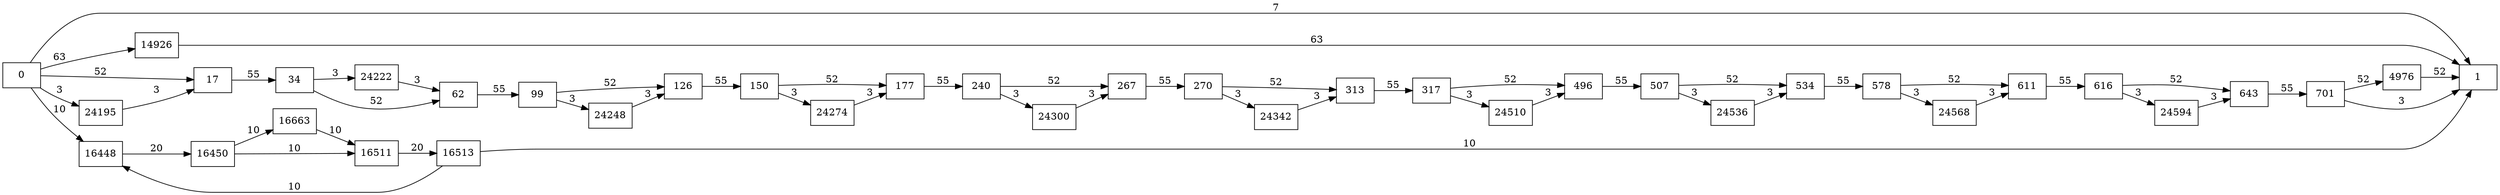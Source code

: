 digraph {
	graph [rankdir=LR]
	node [shape=rectangle]
	17 -> 34 [label=55]
	34 -> 62 [label=52]
	34 -> 24222 [label=3]
	62 -> 99 [label=55]
	99 -> 126 [label=52]
	99 -> 24248 [label=3]
	126 -> 150 [label=55]
	150 -> 177 [label=52]
	150 -> 24274 [label=3]
	177 -> 240 [label=55]
	240 -> 267 [label=52]
	240 -> 24300 [label=3]
	267 -> 270 [label=55]
	270 -> 313 [label=52]
	270 -> 24342 [label=3]
	313 -> 317 [label=55]
	317 -> 496 [label=52]
	317 -> 24510 [label=3]
	496 -> 507 [label=55]
	507 -> 534 [label=52]
	507 -> 24536 [label=3]
	534 -> 578 [label=55]
	578 -> 611 [label=52]
	578 -> 24568 [label=3]
	611 -> 616 [label=55]
	616 -> 643 [label=52]
	616 -> 24594 [label=3]
	643 -> 701 [label=55]
	701 -> 1 [label=3]
	701 -> 4976 [label=52]
	4976 -> 1 [label=52]
	14926 -> 1 [label=63]
	16448 -> 16450 [label=20]
	16450 -> 16511 [label=10]
	16450 -> 16663 [label=10]
	16511 -> 16513 [label=20]
	16513 -> 16448 [label=10]
	16513 -> 1 [label=10]
	16663 -> 16511 [label=10]
	24195 -> 17 [label=3]
	24222 -> 62 [label=3]
	24248 -> 126 [label=3]
	24274 -> 177 [label=3]
	24300 -> 267 [label=3]
	24342 -> 313 [label=3]
	24510 -> 496 [label=3]
	24536 -> 534 [label=3]
	24568 -> 611 [label=3]
	24594 -> 643 [label=3]
	0 -> 17 [label=52]
	0 -> 1 [label=7]
	0 -> 14926 [label=63]
	0 -> 16448 [label=10]
	0 -> 24195 [label=3]
}
